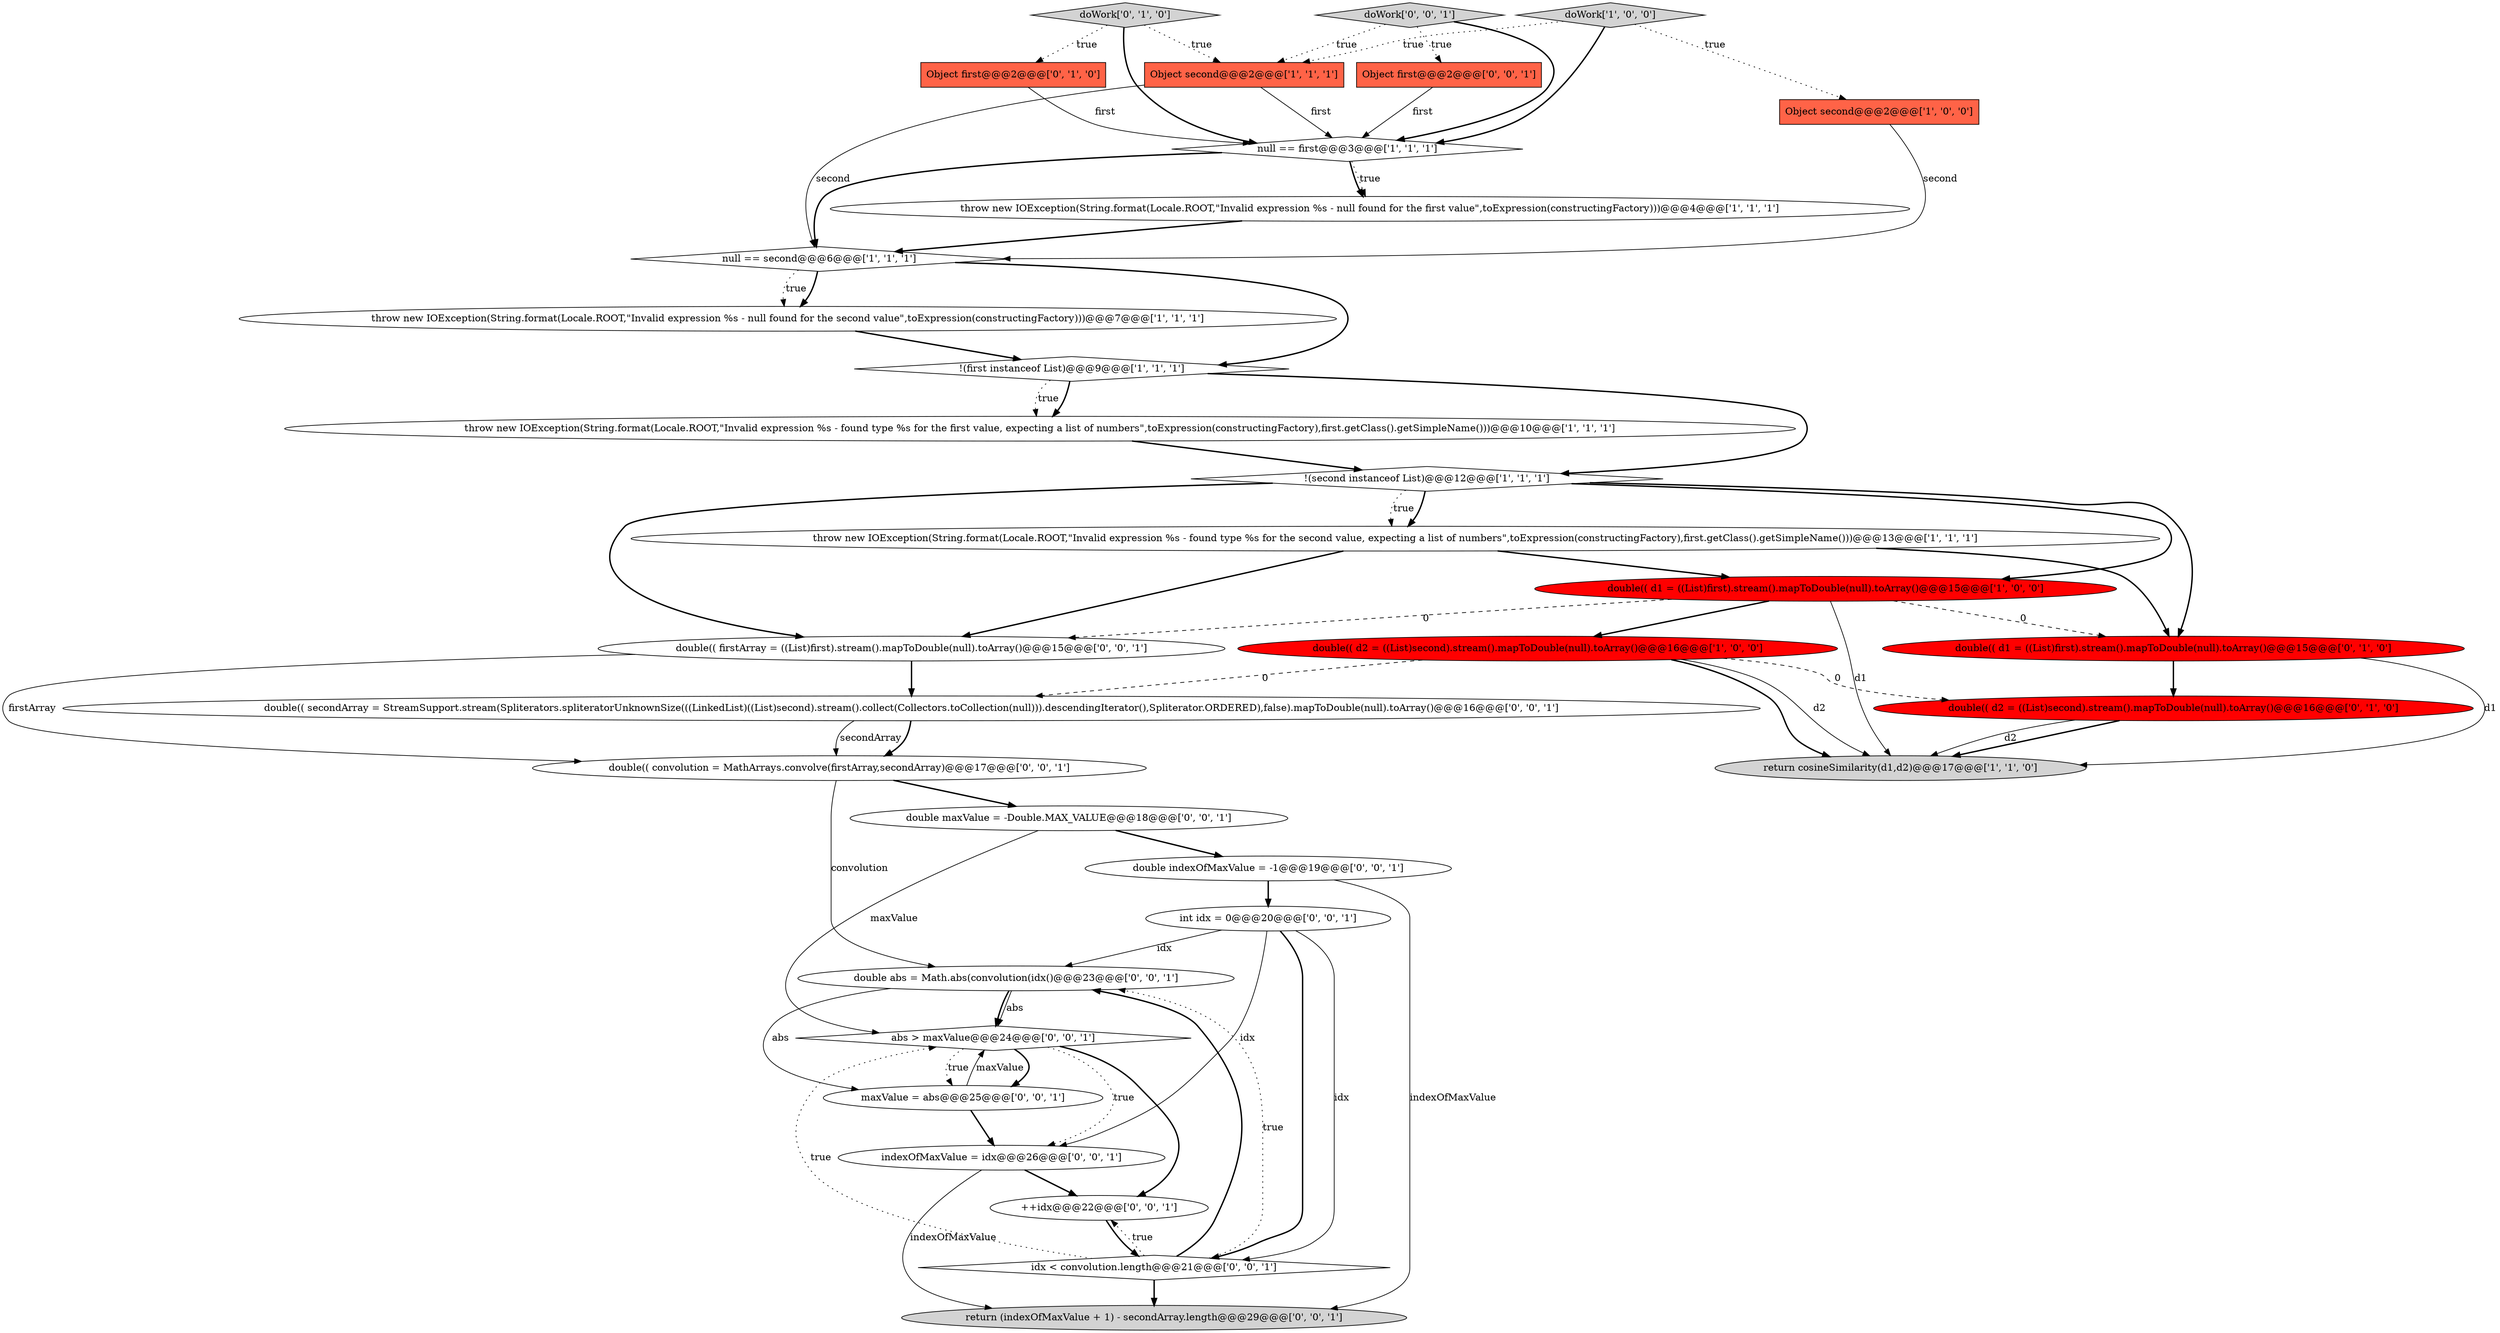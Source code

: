 digraph {
16 [style = filled, label = "doWork['0', '1', '0']", fillcolor = lightgray, shape = diamond image = "AAA0AAABBB2BBB"];
17 [style = filled, label = "double(( d1 = ((List)first).stream().mapToDouble(null).toArray()@@@15@@@['0', '1', '0']", fillcolor = red, shape = ellipse image = "AAA1AAABBB2BBB"];
12 [style = filled, label = "double(( d2 = ((List)second).stream().mapToDouble(null).toArray()@@@16@@@['1', '0', '0']", fillcolor = red, shape = ellipse image = "AAA1AAABBB1BBB"];
4 [style = filled, label = "Object second@@@2@@@['1', '0', '0']", fillcolor = tomato, shape = box image = "AAA0AAABBB1BBB"];
18 [style = filled, label = "abs > maxValue@@@24@@@['0', '0', '1']", fillcolor = white, shape = diamond image = "AAA0AAABBB3BBB"];
5 [style = filled, label = "throw new IOException(String.format(Locale.ROOT,\"Invalid expression %s - null found for the second value\",toExpression(constructingFactory)))@@@7@@@['1', '1', '1']", fillcolor = white, shape = ellipse image = "AAA0AAABBB1BBB"];
14 [style = filled, label = "Object first@@@2@@@['0', '1', '0']", fillcolor = tomato, shape = box image = "AAA0AAABBB2BBB"];
26 [style = filled, label = "++idx@@@22@@@['0', '0', '1']", fillcolor = white, shape = ellipse image = "AAA0AAABBB3BBB"];
19 [style = filled, label = "double abs = Math.abs(convolution(idx()@@@23@@@['0', '0', '1']", fillcolor = white, shape = ellipse image = "AAA0AAABBB3BBB"];
32 [style = filled, label = "double(( firstArray = ((List)first).stream().mapToDouble(null).toArray()@@@15@@@['0', '0', '1']", fillcolor = white, shape = ellipse image = "AAA0AAABBB3BBB"];
13 [style = filled, label = "doWork['1', '0', '0']", fillcolor = lightgray, shape = diamond image = "AAA0AAABBB1BBB"];
24 [style = filled, label = "Object first@@@2@@@['0', '0', '1']", fillcolor = tomato, shape = box image = "AAA0AAABBB3BBB"];
10 [style = filled, label = "return cosineSimilarity(d1,d2)@@@17@@@['1', '1', '0']", fillcolor = lightgray, shape = ellipse image = "AAA0AAABBB1BBB"];
23 [style = filled, label = "double indexOfMaxValue = -1@@@19@@@['0', '0', '1']", fillcolor = white, shape = ellipse image = "AAA0AAABBB3BBB"];
8 [style = filled, label = "null == second@@@6@@@['1', '1', '1']", fillcolor = white, shape = diamond image = "AAA0AAABBB1BBB"];
29 [style = filled, label = "return (indexOfMaxValue + 1) - secondArray.length@@@29@@@['0', '0', '1']", fillcolor = lightgray, shape = ellipse image = "AAA0AAABBB3BBB"];
20 [style = filled, label = "double maxValue = -Double.MAX_VALUE@@@18@@@['0', '0', '1']", fillcolor = white, shape = ellipse image = "AAA0AAABBB3BBB"];
3 [style = filled, label = "throw new IOException(String.format(Locale.ROOT,\"Invalid expression %s - null found for the first value\",toExpression(constructingFactory)))@@@4@@@['1', '1', '1']", fillcolor = white, shape = ellipse image = "AAA0AAABBB1BBB"];
7 [style = filled, label = "throw new IOException(String.format(Locale.ROOT,\"Invalid expression %s - found type %s for the first value, expecting a list of numbers\",toExpression(constructingFactory),first.getClass().getSimpleName()))@@@10@@@['1', '1', '1']", fillcolor = white, shape = ellipse image = "AAA0AAABBB1BBB"];
28 [style = filled, label = "maxValue = abs@@@25@@@['0', '0', '1']", fillcolor = white, shape = ellipse image = "AAA0AAABBB3BBB"];
2 [style = filled, label = "double(( d1 = ((List)first).stream().mapToDouble(null).toArray()@@@15@@@['1', '0', '0']", fillcolor = red, shape = ellipse image = "AAA1AAABBB1BBB"];
22 [style = filled, label = "double(( secondArray = StreamSupport.stream(Spliterators.spliteratorUnknownSize(((LinkedList)((List)second).stream().collect(Collectors.toCollection(null))).descendingIterator(),Spliterator.ORDERED),false).mapToDouble(null).toArray()@@@16@@@['0', '0', '1']", fillcolor = white, shape = ellipse image = "AAA0AAABBB3BBB"];
30 [style = filled, label = "double(( convolution = MathArrays.convolve(firstArray,secondArray)@@@17@@@['0', '0', '1']", fillcolor = white, shape = ellipse image = "AAA0AAABBB3BBB"];
9 [style = filled, label = "!(first instanceof List)@@@9@@@['1', '1', '1']", fillcolor = white, shape = diamond image = "AAA0AAABBB1BBB"];
15 [style = filled, label = "double(( d2 = ((List)second).stream().mapToDouble(null).toArray()@@@16@@@['0', '1', '0']", fillcolor = red, shape = ellipse image = "AAA1AAABBB2BBB"];
25 [style = filled, label = "idx < convolution.length@@@21@@@['0', '0', '1']", fillcolor = white, shape = diamond image = "AAA0AAABBB3BBB"];
31 [style = filled, label = "indexOfMaxValue = idx@@@26@@@['0', '0', '1']", fillcolor = white, shape = ellipse image = "AAA0AAABBB3BBB"];
1 [style = filled, label = "null == first@@@3@@@['1', '1', '1']", fillcolor = white, shape = diamond image = "AAA0AAABBB1BBB"];
0 [style = filled, label = "throw new IOException(String.format(Locale.ROOT,\"Invalid expression %s - found type %s for the second value, expecting a list of numbers\",toExpression(constructingFactory),first.getClass().getSimpleName()))@@@13@@@['1', '1', '1']", fillcolor = white, shape = ellipse image = "AAA0AAABBB1BBB"];
11 [style = filled, label = "!(second instanceof List)@@@12@@@['1', '1', '1']", fillcolor = white, shape = diamond image = "AAA0AAABBB1BBB"];
27 [style = filled, label = "doWork['0', '0', '1']", fillcolor = lightgray, shape = diamond image = "AAA0AAABBB3BBB"];
6 [style = filled, label = "Object second@@@2@@@['1', '1', '1']", fillcolor = tomato, shape = box image = "AAA0AAABBB1BBB"];
21 [style = filled, label = "int idx = 0@@@20@@@['0', '0', '1']", fillcolor = white, shape = ellipse image = "AAA0AAABBB3BBB"];
21->25 [style = solid, label="idx"];
13->6 [style = dotted, label="true"];
6->8 [style = solid, label="second"];
15->10 [style = bold, label=""];
32->22 [style = bold, label=""];
7->11 [style = bold, label=""];
19->18 [style = bold, label=""];
30->19 [style = solid, label="convolution"];
1->8 [style = bold, label=""];
9->11 [style = bold, label=""];
27->1 [style = bold, label=""];
5->9 [style = bold, label=""];
30->20 [style = bold, label=""];
0->17 [style = bold, label=""];
19->28 [style = solid, label="abs"];
17->10 [style = solid, label="d1"];
26->25 [style = bold, label=""];
0->2 [style = bold, label=""];
18->26 [style = bold, label=""];
28->31 [style = bold, label=""];
2->32 [style = dashed, label="0"];
1->3 [style = bold, label=""];
22->30 [style = solid, label="secondArray"];
11->32 [style = bold, label=""];
27->24 [style = dotted, label="true"];
21->25 [style = bold, label=""];
25->29 [style = bold, label=""];
9->7 [style = bold, label=""];
2->17 [style = dashed, label="0"];
18->28 [style = bold, label=""];
11->2 [style = bold, label=""];
13->1 [style = bold, label=""];
2->12 [style = bold, label=""];
22->30 [style = bold, label=""];
2->10 [style = solid, label="d1"];
15->10 [style = solid, label="d2"];
14->1 [style = solid, label="first"];
23->29 [style = solid, label="indexOfMaxValue"];
1->3 [style = dotted, label="true"];
28->18 [style = solid, label="maxValue"];
24->1 [style = solid, label="first"];
25->18 [style = dotted, label="true"];
6->1 [style = solid, label="first"];
31->26 [style = bold, label=""];
11->0 [style = bold, label=""];
12->10 [style = bold, label=""];
31->29 [style = solid, label="indexOfMaxValue"];
20->23 [style = bold, label=""];
8->5 [style = bold, label=""];
4->8 [style = solid, label="second"];
20->18 [style = solid, label="maxValue"];
21->31 [style = solid, label="idx"];
8->5 [style = dotted, label="true"];
16->1 [style = bold, label=""];
23->21 [style = bold, label=""];
18->28 [style = dotted, label="true"];
3->8 [style = bold, label=""];
11->0 [style = dotted, label="true"];
16->14 [style = dotted, label="true"];
12->22 [style = dashed, label="0"];
25->19 [style = bold, label=""];
8->9 [style = bold, label=""];
17->15 [style = bold, label=""];
12->15 [style = dashed, label="0"];
12->10 [style = solid, label="d2"];
11->17 [style = bold, label=""];
21->19 [style = solid, label="idx"];
19->18 [style = solid, label="abs"];
27->6 [style = dotted, label="true"];
32->30 [style = solid, label="firstArray"];
9->7 [style = dotted, label="true"];
18->31 [style = dotted, label="true"];
0->32 [style = bold, label=""];
25->19 [style = dotted, label="true"];
25->26 [style = dotted, label="true"];
13->4 [style = dotted, label="true"];
16->6 [style = dotted, label="true"];
}
